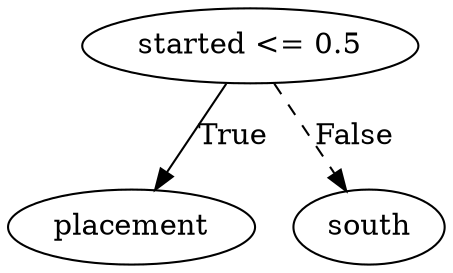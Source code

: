 digraph {
0 [label="started <= 0.5"];
1 [label="placement"];
0 -> 1 [label="True"];
2 [label="south"];
0 -> 2 [style="dashed", label="False"];

}